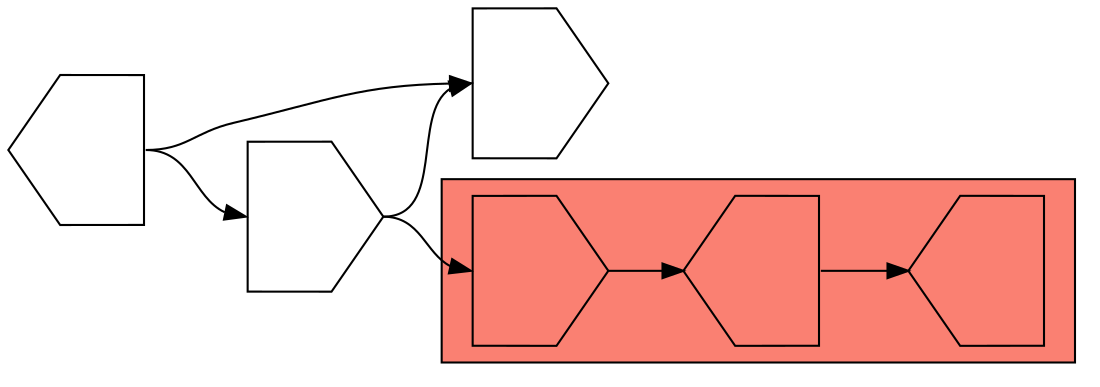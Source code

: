 digraph asm {
	rotate=90;
	edge [headport=n,tailport=s];
subgraph cluster_C8933_10233_5528 {
	8933 [label="",height=1,width=1,shape=invhouse];
	10233 [label="",height=1,width=1,shape=house];
	5528 [label="",height=1,width=1,shape=house];
	style=filled;
	fillcolor=salmon;
}
	9254 [label="",height=1,width=1,shape=invhouse];
	6915 [label="",height=1,width=1,shape=invhouse];
	20744 [label="",height=1,width=1,shape=house];
	8933 -> 10233
	10233 -> 5528
	9254 -> 6915
	9254 -> 8933
	20744 -> 6915
	20744 -> 9254
}